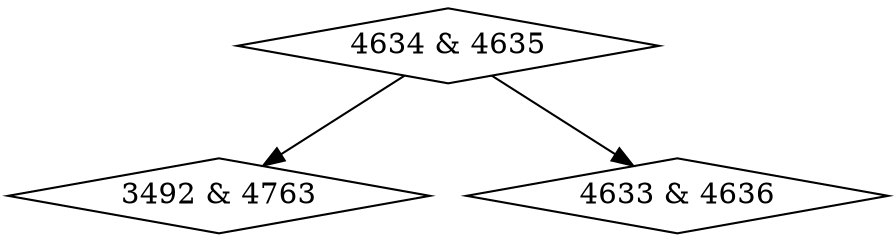 digraph {
0 [label = "3492 & 4763", shape = diamond];
1 [label = "4633 & 4636", shape = diamond];
2 [label = "4634 & 4635", shape = diamond];
2->0;
2->1;
}
